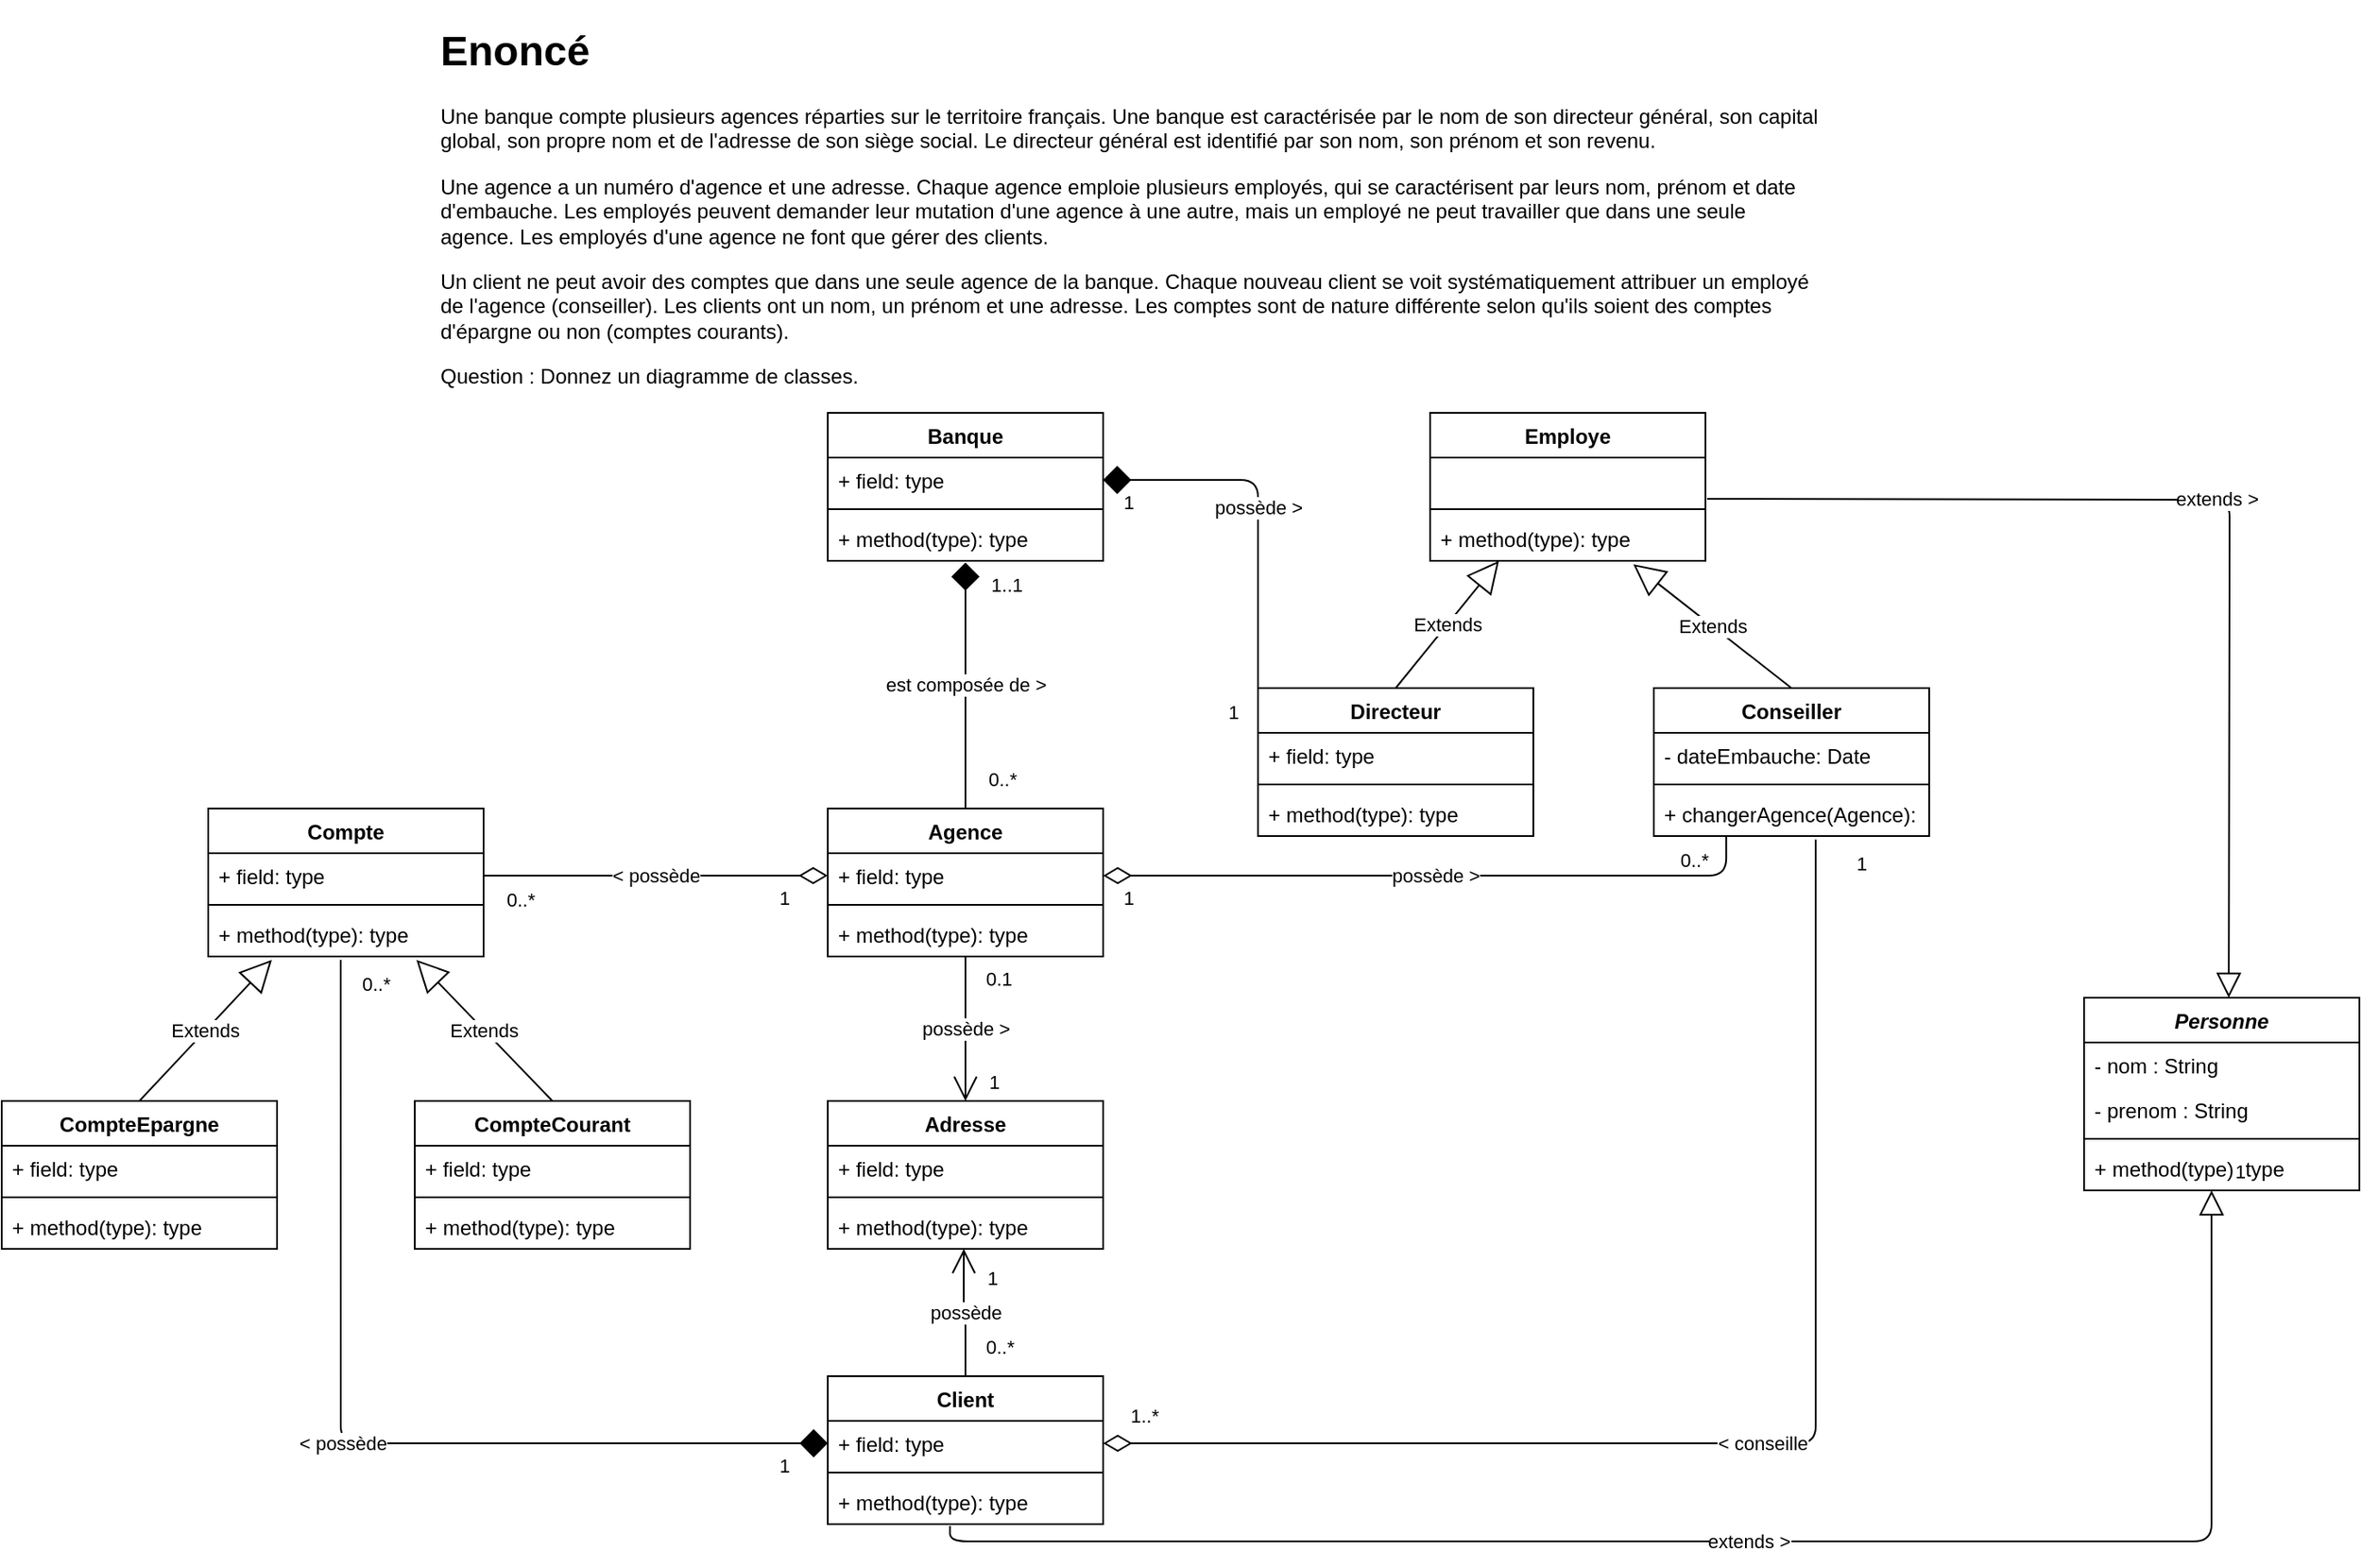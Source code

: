 <mxfile version="13.11.0" type="github">
  <diagram id="krC19Hut35NvwOSP1ype" name="Page-1">
    <mxGraphModel dx="1865" dy="575" grid="1" gridSize="10" guides="1" tooltips="1" connect="1" arrows="1" fold="1" page="1" pageScale="1" pageWidth="827" pageHeight="1169" math="0" shadow="0">
      <root>
        <mxCell id="0" />
        <mxCell id="1" parent="0" />
        <mxCell id="EGsElNwf6ltDPUh6iHsV-1" value="&lt;h1&gt;Enoncé&lt;/h1&gt;&lt;p&gt;Une banque compte plusieurs agences réparties sur le territoire français. Une banque est caractérisée par le nom de son directeur général, son capital global, son propre nom et de l&#39;adresse de son siège social. Le directeur général est identifié par son nom, son prénom et son revenu.&lt;/p&gt;&lt;p&gt;Une agence a un numéro d&#39;agence et une adresse. Chaque agence emploie plusieurs employés, qui se caractérisent par leurs nom, prénom et date d&#39;embauche. Les employés peuvent demander leur mutation d&#39;une agence à une autre, mais un employé ne peut travailler que dans une seule agence. Les employés d&#39;une agence ne font que gérer des clients.&lt;br&gt;&lt;/p&gt;&lt;p&gt;Un client ne peut avoir des comptes que dans une seule agence de la banque. Chaque nouveau client se voit systématiquement attribuer un employé de l&#39;agence (conseiller). Les clients ont un nom, un prénom et une adresse. Les comptes sont de nature différente selon qu&#39;ils soient des comptes d&#39;épargne ou non (comptes courants).&lt;/p&gt;&lt;p&gt;Question : Donnez un diagramme de classes.&lt;/p&gt;" style="text;html=1;strokeColor=none;fillColor=none;spacing=5;spacingTop=-20;whiteSpace=wrap;overflow=hidden;rounded=0;" vertex="1" parent="1">
          <mxGeometry x="10" y="10" width="810" height="220" as="geometry" />
        </mxCell>
        <mxCell id="EGsElNwf6ltDPUh6iHsV-2" value="Banque" style="swimlane;fontStyle=1;align=center;verticalAlign=top;childLayout=stackLayout;horizontal=1;startSize=26;horizontalStack=0;resizeParent=1;resizeParentMax=0;resizeLast=0;collapsible=1;marginBottom=0;" vertex="1" parent="1">
          <mxGeometry x="240" y="240" width="160" height="86" as="geometry" />
        </mxCell>
        <mxCell id="EGsElNwf6ltDPUh6iHsV-3" value="+ field: type" style="text;strokeColor=none;fillColor=none;align=left;verticalAlign=top;spacingLeft=4;spacingRight=4;overflow=hidden;rotatable=0;points=[[0,0.5],[1,0.5]];portConstraint=eastwest;" vertex="1" parent="EGsElNwf6ltDPUh6iHsV-2">
          <mxGeometry y="26" width="160" height="26" as="geometry" />
        </mxCell>
        <mxCell id="EGsElNwf6ltDPUh6iHsV-4" value="" style="line;strokeWidth=1;fillColor=none;align=left;verticalAlign=middle;spacingTop=-1;spacingLeft=3;spacingRight=3;rotatable=0;labelPosition=right;points=[];portConstraint=eastwest;" vertex="1" parent="EGsElNwf6ltDPUh6iHsV-2">
          <mxGeometry y="52" width="160" height="8" as="geometry" />
        </mxCell>
        <mxCell id="EGsElNwf6ltDPUh6iHsV-5" value="+ method(type): type" style="text;strokeColor=none;fillColor=none;align=left;verticalAlign=top;spacingLeft=4;spacingRight=4;overflow=hidden;rotatable=0;points=[[0,0.5],[1,0.5]];portConstraint=eastwest;" vertex="1" parent="EGsElNwf6ltDPUh6iHsV-2">
          <mxGeometry y="60" width="160" height="26" as="geometry" />
        </mxCell>
        <mxCell id="EGsElNwf6ltDPUh6iHsV-6" value="Agence" style="swimlane;fontStyle=1;align=center;verticalAlign=top;childLayout=stackLayout;horizontal=1;startSize=26;horizontalStack=0;resizeParent=1;resizeParentMax=0;resizeLast=0;collapsible=1;marginBottom=0;" vertex="1" parent="1">
          <mxGeometry x="240" y="470" width="160" height="86" as="geometry" />
        </mxCell>
        <mxCell id="EGsElNwf6ltDPUh6iHsV-7" value="+ field: type" style="text;strokeColor=none;fillColor=none;align=left;verticalAlign=top;spacingLeft=4;spacingRight=4;overflow=hidden;rotatable=0;points=[[0,0.5],[1,0.5]];portConstraint=eastwest;" vertex="1" parent="EGsElNwf6ltDPUh6iHsV-6">
          <mxGeometry y="26" width="160" height="26" as="geometry" />
        </mxCell>
        <mxCell id="EGsElNwf6ltDPUh6iHsV-8" value="" style="line;strokeWidth=1;fillColor=none;align=left;verticalAlign=middle;spacingTop=-1;spacingLeft=3;spacingRight=3;rotatable=0;labelPosition=right;points=[];portConstraint=eastwest;" vertex="1" parent="EGsElNwf6ltDPUh6iHsV-6">
          <mxGeometry y="52" width="160" height="8" as="geometry" />
        </mxCell>
        <mxCell id="EGsElNwf6ltDPUh6iHsV-9" value="+ method(type): type" style="text;strokeColor=none;fillColor=none;align=left;verticalAlign=top;spacingLeft=4;spacingRight=4;overflow=hidden;rotatable=0;points=[[0,0.5],[1,0.5]];portConstraint=eastwest;" vertex="1" parent="EGsElNwf6ltDPUh6iHsV-6">
          <mxGeometry y="60" width="160" height="26" as="geometry" />
        </mxCell>
        <mxCell id="EGsElNwf6ltDPUh6iHsV-10" value="Directeur" style="swimlane;fontStyle=1;align=center;verticalAlign=top;childLayout=stackLayout;horizontal=1;startSize=26;horizontalStack=0;resizeParent=1;resizeParentMax=0;resizeLast=0;collapsible=1;marginBottom=0;" vertex="1" parent="1">
          <mxGeometry x="490" y="400" width="160" height="86" as="geometry" />
        </mxCell>
        <mxCell id="EGsElNwf6ltDPUh6iHsV-11" value="+ field: type" style="text;strokeColor=none;fillColor=none;align=left;verticalAlign=top;spacingLeft=4;spacingRight=4;overflow=hidden;rotatable=0;points=[[0,0.5],[1,0.5]];portConstraint=eastwest;" vertex="1" parent="EGsElNwf6ltDPUh6iHsV-10">
          <mxGeometry y="26" width="160" height="26" as="geometry" />
        </mxCell>
        <mxCell id="EGsElNwf6ltDPUh6iHsV-12" value="" style="line;strokeWidth=1;fillColor=none;align=left;verticalAlign=middle;spacingTop=-1;spacingLeft=3;spacingRight=3;rotatable=0;labelPosition=right;points=[];portConstraint=eastwest;" vertex="1" parent="EGsElNwf6ltDPUh6iHsV-10">
          <mxGeometry y="52" width="160" height="8" as="geometry" />
        </mxCell>
        <mxCell id="EGsElNwf6ltDPUh6iHsV-13" value="+ method(type): type" style="text;strokeColor=none;fillColor=none;align=left;verticalAlign=top;spacingLeft=4;spacingRight=4;overflow=hidden;rotatable=0;points=[[0,0.5],[1,0.5]];portConstraint=eastwest;" vertex="1" parent="EGsElNwf6ltDPUh6iHsV-10">
          <mxGeometry y="60" width="160" height="26" as="geometry" />
        </mxCell>
        <mxCell id="EGsElNwf6ltDPUh6iHsV-14" value="Adresse" style="swimlane;fontStyle=1;align=center;verticalAlign=top;childLayout=stackLayout;horizontal=1;startSize=26;horizontalStack=0;resizeParent=1;resizeParentMax=0;resizeLast=0;collapsible=1;marginBottom=0;" vertex="1" parent="1">
          <mxGeometry x="240" y="640" width="160" height="86" as="geometry" />
        </mxCell>
        <mxCell id="EGsElNwf6ltDPUh6iHsV-15" value="+ field: type" style="text;strokeColor=none;fillColor=none;align=left;verticalAlign=top;spacingLeft=4;spacingRight=4;overflow=hidden;rotatable=0;points=[[0,0.5],[1,0.5]];portConstraint=eastwest;" vertex="1" parent="EGsElNwf6ltDPUh6iHsV-14">
          <mxGeometry y="26" width="160" height="26" as="geometry" />
        </mxCell>
        <mxCell id="EGsElNwf6ltDPUh6iHsV-16" value="" style="line;strokeWidth=1;fillColor=none;align=left;verticalAlign=middle;spacingTop=-1;spacingLeft=3;spacingRight=3;rotatable=0;labelPosition=right;points=[];portConstraint=eastwest;" vertex="1" parent="EGsElNwf6ltDPUh6iHsV-14">
          <mxGeometry y="52" width="160" height="8" as="geometry" />
        </mxCell>
        <mxCell id="EGsElNwf6ltDPUh6iHsV-17" value="+ method(type): type" style="text;strokeColor=none;fillColor=none;align=left;verticalAlign=top;spacingLeft=4;spacingRight=4;overflow=hidden;rotatable=0;points=[[0,0.5],[1,0.5]];portConstraint=eastwest;" vertex="1" parent="EGsElNwf6ltDPUh6iHsV-14">
          <mxGeometry y="60" width="160" height="26" as="geometry" />
        </mxCell>
        <mxCell id="EGsElNwf6ltDPUh6iHsV-18" value="Compte" style="swimlane;fontStyle=1;align=center;verticalAlign=top;childLayout=stackLayout;horizontal=1;startSize=26;horizontalStack=0;resizeParent=1;resizeParentMax=0;resizeLast=0;collapsible=1;marginBottom=0;" vertex="1" parent="1">
          <mxGeometry x="-120" y="470" width="160" height="86" as="geometry" />
        </mxCell>
        <mxCell id="EGsElNwf6ltDPUh6iHsV-19" value="+ field: type" style="text;strokeColor=none;fillColor=none;align=left;verticalAlign=top;spacingLeft=4;spacingRight=4;overflow=hidden;rotatable=0;points=[[0,0.5],[1,0.5]];portConstraint=eastwest;" vertex="1" parent="EGsElNwf6ltDPUh6iHsV-18">
          <mxGeometry y="26" width="160" height="26" as="geometry" />
        </mxCell>
        <mxCell id="EGsElNwf6ltDPUh6iHsV-20" value="" style="line;strokeWidth=1;fillColor=none;align=left;verticalAlign=middle;spacingTop=-1;spacingLeft=3;spacingRight=3;rotatable=0;labelPosition=right;points=[];portConstraint=eastwest;" vertex="1" parent="EGsElNwf6ltDPUh6iHsV-18">
          <mxGeometry y="52" width="160" height="8" as="geometry" />
        </mxCell>
        <mxCell id="EGsElNwf6ltDPUh6iHsV-21" value="+ method(type): type" style="text;strokeColor=none;fillColor=none;align=left;verticalAlign=top;spacingLeft=4;spacingRight=4;overflow=hidden;rotatable=0;points=[[0,0.5],[1,0.5]];portConstraint=eastwest;" vertex="1" parent="EGsElNwf6ltDPUh6iHsV-18">
          <mxGeometry y="60" width="160" height="26" as="geometry" />
        </mxCell>
        <mxCell id="EGsElNwf6ltDPUh6iHsV-22" value="CompteEpargne" style="swimlane;fontStyle=1;align=center;verticalAlign=top;childLayout=stackLayout;horizontal=1;startSize=26;horizontalStack=0;resizeParent=1;resizeParentMax=0;resizeLast=0;collapsible=1;marginBottom=0;" vertex="1" parent="1">
          <mxGeometry x="-240" y="640" width="160" height="86" as="geometry" />
        </mxCell>
        <mxCell id="EGsElNwf6ltDPUh6iHsV-23" value="+ field: type" style="text;strokeColor=none;fillColor=none;align=left;verticalAlign=top;spacingLeft=4;spacingRight=4;overflow=hidden;rotatable=0;points=[[0,0.5],[1,0.5]];portConstraint=eastwest;" vertex="1" parent="EGsElNwf6ltDPUh6iHsV-22">
          <mxGeometry y="26" width="160" height="26" as="geometry" />
        </mxCell>
        <mxCell id="EGsElNwf6ltDPUh6iHsV-24" value="" style="line;strokeWidth=1;fillColor=none;align=left;verticalAlign=middle;spacingTop=-1;spacingLeft=3;spacingRight=3;rotatable=0;labelPosition=right;points=[];portConstraint=eastwest;" vertex="1" parent="EGsElNwf6ltDPUh6iHsV-22">
          <mxGeometry y="52" width="160" height="8" as="geometry" />
        </mxCell>
        <mxCell id="EGsElNwf6ltDPUh6iHsV-25" value="+ method(type): type" style="text;strokeColor=none;fillColor=none;align=left;verticalAlign=top;spacingLeft=4;spacingRight=4;overflow=hidden;rotatable=0;points=[[0,0.5],[1,0.5]];portConstraint=eastwest;" vertex="1" parent="EGsElNwf6ltDPUh6iHsV-22">
          <mxGeometry y="60" width="160" height="26" as="geometry" />
        </mxCell>
        <mxCell id="EGsElNwf6ltDPUh6iHsV-26" value="CompteCourant" style="swimlane;fontStyle=1;align=center;verticalAlign=top;childLayout=stackLayout;horizontal=1;startSize=26;horizontalStack=0;resizeParent=1;resizeParentMax=0;resizeLast=0;collapsible=1;marginBottom=0;" vertex="1" parent="1">
          <mxGeometry y="640" width="160" height="86" as="geometry" />
        </mxCell>
        <mxCell id="EGsElNwf6ltDPUh6iHsV-27" value="+ field: type" style="text;strokeColor=none;fillColor=none;align=left;verticalAlign=top;spacingLeft=4;spacingRight=4;overflow=hidden;rotatable=0;points=[[0,0.5],[1,0.5]];portConstraint=eastwest;" vertex="1" parent="EGsElNwf6ltDPUh6iHsV-26">
          <mxGeometry y="26" width="160" height="26" as="geometry" />
        </mxCell>
        <mxCell id="EGsElNwf6ltDPUh6iHsV-28" value="" style="line;strokeWidth=1;fillColor=none;align=left;verticalAlign=middle;spacingTop=-1;spacingLeft=3;spacingRight=3;rotatable=0;labelPosition=right;points=[];portConstraint=eastwest;" vertex="1" parent="EGsElNwf6ltDPUh6iHsV-26">
          <mxGeometry y="52" width="160" height="8" as="geometry" />
        </mxCell>
        <mxCell id="EGsElNwf6ltDPUh6iHsV-29" value="+ method(type): type" style="text;strokeColor=none;fillColor=none;align=left;verticalAlign=top;spacingLeft=4;spacingRight=4;overflow=hidden;rotatable=0;points=[[0,0.5],[1,0.5]];portConstraint=eastwest;" vertex="1" parent="EGsElNwf6ltDPUh6iHsV-26">
          <mxGeometry y="60" width="160" height="26" as="geometry" />
        </mxCell>
        <mxCell id="EGsElNwf6ltDPUh6iHsV-30" value="Employe" style="swimlane;fontStyle=1;align=center;verticalAlign=top;childLayout=stackLayout;horizontal=1;startSize=26;horizontalStack=0;resizeParent=1;resizeParentMax=0;resizeLast=0;collapsible=1;marginBottom=0;" vertex="1" parent="1">
          <mxGeometry x="590" y="240" width="160" height="86" as="geometry" />
        </mxCell>
        <mxCell id="EGsElNwf6ltDPUh6iHsV-31" value=" " style="text;strokeColor=none;fillColor=none;align=left;verticalAlign=top;spacingLeft=4;spacingRight=4;overflow=hidden;rotatable=0;points=[[0,0.5],[1,0.5]];portConstraint=eastwest;" vertex="1" parent="EGsElNwf6ltDPUh6iHsV-30">
          <mxGeometry y="26" width="160" height="26" as="geometry" />
        </mxCell>
        <mxCell id="EGsElNwf6ltDPUh6iHsV-32" value="" style="line;strokeWidth=1;fillColor=none;align=left;verticalAlign=middle;spacingTop=-1;spacingLeft=3;spacingRight=3;rotatable=0;labelPosition=right;points=[];portConstraint=eastwest;" vertex="1" parent="EGsElNwf6ltDPUh6iHsV-30">
          <mxGeometry y="52" width="160" height="8" as="geometry" />
        </mxCell>
        <mxCell id="EGsElNwf6ltDPUh6iHsV-33" value="+ method(type): type" style="text;strokeColor=none;fillColor=none;align=left;verticalAlign=top;spacingLeft=4;spacingRight=4;overflow=hidden;rotatable=0;points=[[0,0.5],[1,0.5]];portConstraint=eastwest;" vertex="1" parent="EGsElNwf6ltDPUh6iHsV-30">
          <mxGeometry y="60" width="160" height="26" as="geometry" />
        </mxCell>
        <mxCell id="EGsElNwf6ltDPUh6iHsV-35" value="est composée de &amp;gt; " style="endArrow=none;html=1;endSize=12;startArrow=diamond;startSize=14;startFill=1;edgeStyle=orthogonalEdgeStyle;exitX=0.5;exitY=1.038;exitDx=0;exitDy=0;exitPerimeter=0;entryX=0.5;entryY=0;entryDx=0;entryDy=0;endFill=0;" edge="1" parent="1" source="EGsElNwf6ltDPUh6iHsV-5" target="EGsElNwf6ltDPUh6iHsV-6">
          <mxGeometry relative="1" as="geometry">
            <mxPoint x="380" y="370" as="sourcePoint" />
            <mxPoint x="540" y="370" as="targetPoint" />
          </mxGeometry>
        </mxCell>
        <mxCell id="EGsElNwf6ltDPUh6iHsV-36" value="&amp;nbsp;1..1" style="edgeLabel;resizable=0;html=1;align=left;verticalAlign=top;" connectable="0" vertex="1" parent="EGsElNwf6ltDPUh6iHsV-35">
          <mxGeometry x="-1" relative="1" as="geometry">
            <mxPoint x="10" as="offset" />
          </mxGeometry>
        </mxCell>
        <mxCell id="EGsElNwf6ltDPUh6iHsV-37" value="0..*" style="edgeLabel;resizable=0;html=1;align=right;verticalAlign=top;" connectable="0" vertex="1" parent="EGsElNwf6ltDPUh6iHsV-35">
          <mxGeometry x="1" relative="1" as="geometry">
            <mxPoint x="30" y="-29.99" as="offset" />
          </mxGeometry>
        </mxCell>
        <mxCell id="EGsElNwf6ltDPUh6iHsV-38" value="Extends" style="endArrow=block;endSize=16;endFill=0;html=1;exitX=0.5;exitY=0;exitDx=0;exitDy=0;entryX=0.231;entryY=1.077;entryDx=0;entryDy=0;entryPerimeter=0;" edge="1" parent="1" source="EGsElNwf6ltDPUh6iHsV-22" target="EGsElNwf6ltDPUh6iHsV-21">
          <mxGeometry width="160" relative="1" as="geometry">
            <mxPoint x="-380" y="520" as="sourcePoint" />
            <mxPoint x="-220" y="520" as="targetPoint" />
          </mxGeometry>
        </mxCell>
        <mxCell id="EGsElNwf6ltDPUh6iHsV-39" value="Extends" style="endArrow=block;endSize=16;endFill=0;html=1;exitX=0.5;exitY=0;exitDx=0;exitDy=0;entryX=0.756;entryY=1.077;entryDx=0;entryDy=0;entryPerimeter=0;" edge="1" parent="1" source="EGsElNwf6ltDPUh6iHsV-26" target="EGsElNwf6ltDPUh6iHsV-21">
          <mxGeometry width="160" relative="1" as="geometry">
            <mxPoint x="-160" y="640" as="sourcePoint" />
            <mxPoint x="-40" y="566.988" as="targetPoint" />
          </mxGeometry>
        </mxCell>
        <mxCell id="EGsElNwf6ltDPUh6iHsV-40" value="possède &amp;gt;" style="endArrow=open;html=1;endSize=12;startArrow=none;startSize=14;startFill=0;edgeStyle=orthogonalEdgeStyle;exitX=0.5;exitY=1;exitDx=0;exitDy=0;entryX=0.5;entryY=0;entryDx=0;entryDy=0;endFill=0;" edge="1" parent="1" source="EGsElNwf6ltDPUh6iHsV-6" target="EGsElNwf6ltDPUh6iHsV-14">
          <mxGeometry relative="1" as="geometry">
            <mxPoint x="500" y="600" as="sourcePoint" />
            <mxPoint x="660" y="600" as="targetPoint" />
          </mxGeometry>
        </mxCell>
        <mxCell id="EGsElNwf6ltDPUh6iHsV-41" value="0.1" style="edgeLabel;resizable=0;html=1;align=left;verticalAlign=top;" connectable="0" vertex="1" parent="EGsElNwf6ltDPUh6iHsV-40">
          <mxGeometry x="-1" relative="1" as="geometry">
            <mxPoint x="10" as="offset" />
          </mxGeometry>
        </mxCell>
        <mxCell id="EGsElNwf6ltDPUh6iHsV-42" value="1" style="edgeLabel;resizable=0;html=1;align=right;verticalAlign=top;" connectable="0" vertex="1" parent="EGsElNwf6ltDPUh6iHsV-40">
          <mxGeometry x="1" relative="1" as="geometry">
            <mxPoint x="20" y="-24" as="offset" />
          </mxGeometry>
        </mxCell>
        <mxCell id="EGsElNwf6ltDPUh6iHsV-43" value="possède &amp;gt;" style="endArrow=none;html=1;endSize=12;startArrow=diamondThin;startSize=14;startFill=0;edgeStyle=orthogonalEdgeStyle;exitX=1;exitY=0.5;exitDx=0;exitDy=0;endFill=0;entryX=0.263;entryY=1;entryDx=0;entryDy=0;entryPerimeter=0;" edge="1" parent="1" source="EGsElNwf6ltDPUh6iHsV-7" target="EGsElNwf6ltDPUh6iHsV-50">
          <mxGeometry relative="1" as="geometry">
            <mxPoint x="450" y="556" as="sourcePoint" />
            <mxPoint x="440" y="440" as="targetPoint" />
          </mxGeometry>
        </mxCell>
        <mxCell id="EGsElNwf6ltDPUh6iHsV-44" value="1" style="edgeLabel;resizable=0;html=1;align=left;verticalAlign=top;" connectable="0" vertex="1" parent="EGsElNwf6ltDPUh6iHsV-43">
          <mxGeometry x="-1" relative="1" as="geometry">
            <mxPoint x="10" as="offset" />
          </mxGeometry>
        </mxCell>
        <mxCell id="EGsElNwf6ltDPUh6iHsV-45" value="0..*" style="edgeLabel;resizable=0;html=1;align=right;verticalAlign=top;" connectable="0" vertex="1" parent="EGsElNwf6ltDPUh6iHsV-43">
          <mxGeometry x="1" relative="1" as="geometry">
            <mxPoint x="-10" y="1" as="offset" />
          </mxGeometry>
        </mxCell>
        <mxCell id="EGsElNwf6ltDPUh6iHsV-47" value="Conseiller" style="swimlane;fontStyle=1;align=center;verticalAlign=top;childLayout=stackLayout;horizontal=1;startSize=26;horizontalStack=0;resizeParent=1;resizeParentMax=0;resizeLast=0;collapsible=1;marginBottom=0;" vertex="1" parent="1">
          <mxGeometry x="720" y="400" width="160" height="86" as="geometry" />
        </mxCell>
        <mxCell id="EGsElNwf6ltDPUh6iHsV-48" value="- dateEmbauche: Date " style="text;strokeColor=none;fillColor=none;align=left;verticalAlign=top;spacingLeft=4;spacingRight=4;overflow=hidden;rotatable=0;points=[[0,0.5],[1,0.5]];portConstraint=eastwest;" vertex="1" parent="EGsElNwf6ltDPUh6iHsV-47">
          <mxGeometry y="26" width="160" height="26" as="geometry" />
        </mxCell>
        <mxCell id="EGsElNwf6ltDPUh6iHsV-49" value="" style="line;strokeWidth=1;fillColor=none;align=left;verticalAlign=middle;spacingTop=-1;spacingLeft=3;spacingRight=3;rotatable=0;labelPosition=right;points=[];portConstraint=eastwest;" vertex="1" parent="EGsElNwf6ltDPUh6iHsV-47">
          <mxGeometry y="52" width="160" height="8" as="geometry" />
        </mxCell>
        <mxCell id="EGsElNwf6ltDPUh6iHsV-50" value="+ changerAgence(Agence): " style="text;strokeColor=none;fillColor=none;align=left;verticalAlign=top;spacingLeft=4;spacingRight=4;overflow=hidden;rotatable=0;points=[[0,0.5],[1,0.5]];portConstraint=eastwest;" vertex="1" parent="EGsElNwf6ltDPUh6iHsV-47">
          <mxGeometry y="60" width="160" height="26" as="geometry" />
        </mxCell>
        <mxCell id="EGsElNwf6ltDPUh6iHsV-51" value="Extends" style="endArrow=block;endSize=16;endFill=0;html=1;exitX=0.5;exitY=0;exitDx=0;exitDy=0;entryX=0.25;entryY=1;entryDx=0;entryDy=0;" edge="1" parent="1" source="EGsElNwf6ltDPUh6iHsV-10" target="EGsElNwf6ltDPUh6iHsV-30">
          <mxGeometry width="160" relative="1" as="geometry">
            <mxPoint x="555" y="629.01" as="sourcePoint" />
            <mxPoint x="675" y="555.998" as="targetPoint" />
          </mxGeometry>
        </mxCell>
        <mxCell id="EGsElNwf6ltDPUh6iHsV-52" value="Extends" style="endArrow=block;endSize=16;endFill=0;html=1;exitX=0.5;exitY=0;exitDx=0;exitDy=0;entryX=0.738;entryY=1.077;entryDx=0;entryDy=0;entryPerimeter=0;" edge="1" parent="1" source="EGsElNwf6ltDPUh6iHsV-47" target="EGsElNwf6ltDPUh6iHsV-33">
          <mxGeometry width="160" relative="1" as="geometry">
            <mxPoint x="720" y="627" as="sourcePoint" />
            <mxPoint x="678" y="558" as="targetPoint" />
          </mxGeometry>
        </mxCell>
        <mxCell id="EGsElNwf6ltDPUh6iHsV-53" value="&amp;lt; possède" style="endArrow=none;html=1;endSize=12;startArrow=diamondThin;startSize=14;startFill=0;edgeStyle=orthogonalEdgeStyle;exitX=0;exitY=0.5;exitDx=0;exitDy=0;entryX=1;entryY=0.5;entryDx=0;entryDy=0;endFill=0;" edge="1" parent="1" source="EGsElNwf6ltDPUh6iHsV-7" target="EGsElNwf6ltDPUh6iHsV-19">
          <mxGeometry relative="1" as="geometry">
            <mxPoint x="10" y="430" as="sourcePoint" />
            <mxPoint x="210" y="430" as="targetPoint" />
          </mxGeometry>
        </mxCell>
        <mxCell id="EGsElNwf6ltDPUh6iHsV-54" value="1" style="edgeLabel;resizable=0;html=1;align=left;verticalAlign=top;" connectable="0" vertex="1" parent="EGsElNwf6ltDPUh6iHsV-53">
          <mxGeometry x="-1" relative="1" as="geometry">
            <mxPoint x="-30" as="offset" />
          </mxGeometry>
        </mxCell>
        <mxCell id="EGsElNwf6ltDPUh6iHsV-55" value="0..*" style="edgeLabel;resizable=0;html=1;align=right;verticalAlign=top;" connectable="0" vertex="1" parent="EGsElNwf6ltDPUh6iHsV-53">
          <mxGeometry x="1" relative="1" as="geometry">
            <mxPoint x="30" y="1" as="offset" />
          </mxGeometry>
        </mxCell>
        <mxCell id="EGsElNwf6ltDPUh6iHsV-56" value="possède &amp;gt;" style="endArrow=none;html=1;endSize=12;startArrow=diamond;startSize=14;startFill=1;edgeStyle=orthogonalEdgeStyle;exitX=1;exitY=0.5;exitDx=0;exitDy=0;entryX=0;entryY=0;entryDx=0;entryDy=0;endFill=0;" edge="1" parent="1" source="EGsElNwf6ltDPUh6iHsV-3" target="EGsElNwf6ltDPUh6iHsV-10">
          <mxGeometry relative="1" as="geometry">
            <mxPoint x="400" y="584" as="sourcePoint" />
            <mxPoint x="600" y="584" as="targetPoint" />
          </mxGeometry>
        </mxCell>
        <mxCell id="EGsElNwf6ltDPUh6iHsV-57" value="1" style="edgeLabel;resizable=0;html=1;align=left;verticalAlign=top;" connectable="0" vertex="1" parent="EGsElNwf6ltDPUh6iHsV-56">
          <mxGeometry x="-1" relative="1" as="geometry">
            <mxPoint x="10" as="offset" />
          </mxGeometry>
        </mxCell>
        <mxCell id="EGsElNwf6ltDPUh6iHsV-58" value="1" style="edgeLabel;resizable=0;html=1;align=right;verticalAlign=top;" connectable="0" vertex="1" parent="EGsElNwf6ltDPUh6iHsV-56">
          <mxGeometry x="1" relative="1" as="geometry">
            <mxPoint x="-10" y="1" as="offset" />
          </mxGeometry>
        </mxCell>
        <mxCell id="EGsElNwf6ltDPUh6iHsV-59" value="Client" style="swimlane;fontStyle=1;align=center;verticalAlign=top;childLayout=stackLayout;horizontal=1;startSize=26;horizontalStack=0;resizeParent=1;resizeParentMax=0;resizeLast=0;collapsible=1;marginBottom=0;" vertex="1" parent="1">
          <mxGeometry x="240" y="800" width="160" height="86" as="geometry" />
        </mxCell>
        <mxCell id="EGsElNwf6ltDPUh6iHsV-60" value="+ field: type" style="text;strokeColor=none;fillColor=none;align=left;verticalAlign=top;spacingLeft=4;spacingRight=4;overflow=hidden;rotatable=0;points=[[0,0.5],[1,0.5]];portConstraint=eastwest;" vertex="1" parent="EGsElNwf6ltDPUh6iHsV-59">
          <mxGeometry y="26" width="160" height="26" as="geometry" />
        </mxCell>
        <mxCell id="EGsElNwf6ltDPUh6iHsV-61" value="" style="line;strokeWidth=1;fillColor=none;align=left;verticalAlign=middle;spacingTop=-1;spacingLeft=3;spacingRight=3;rotatable=0;labelPosition=right;points=[];portConstraint=eastwest;" vertex="1" parent="EGsElNwf6ltDPUh6iHsV-59">
          <mxGeometry y="52" width="160" height="8" as="geometry" />
        </mxCell>
        <mxCell id="EGsElNwf6ltDPUh6iHsV-62" value="+ method(type): type" style="text;strokeColor=none;fillColor=none;align=left;verticalAlign=top;spacingLeft=4;spacingRight=4;overflow=hidden;rotatable=0;points=[[0,0.5],[1,0.5]];portConstraint=eastwest;" vertex="1" parent="EGsElNwf6ltDPUh6iHsV-59">
          <mxGeometry y="60" width="160" height="26" as="geometry" />
        </mxCell>
        <mxCell id="EGsElNwf6ltDPUh6iHsV-63" value="&amp;lt; possède" style="endArrow=none;html=1;endSize=12;startArrow=diamond;startSize=14;startFill=1;edgeStyle=orthogonalEdgeStyle;exitX=0;exitY=0.5;exitDx=0;exitDy=0;entryX=0.481;entryY=1.077;entryDx=0;entryDy=0;endFill=0;entryPerimeter=0;" edge="1" parent="1" source="EGsElNwf6ltDPUh6iHsV-60" target="EGsElNwf6ltDPUh6iHsV-21">
          <mxGeometry relative="1" as="geometry">
            <mxPoint x="160" y="842.5" as="sourcePoint" />
            <mxPoint x="-40" y="842.5" as="targetPoint" />
            <Array as="points">
              <mxPoint x="-43" y="839" />
            </Array>
          </mxGeometry>
        </mxCell>
        <mxCell id="EGsElNwf6ltDPUh6iHsV-64" value="1" style="edgeLabel;resizable=0;html=1;align=left;verticalAlign=top;" connectable="0" vertex="1" parent="EGsElNwf6ltDPUh6iHsV-63">
          <mxGeometry x="-1" relative="1" as="geometry">
            <mxPoint x="-30" as="offset" />
          </mxGeometry>
        </mxCell>
        <mxCell id="EGsElNwf6ltDPUh6iHsV-65" value="0..*" style="edgeLabel;resizable=0;html=1;align=right;verticalAlign=top;" connectable="0" vertex="1" parent="EGsElNwf6ltDPUh6iHsV-63">
          <mxGeometry x="1" relative="1" as="geometry">
            <mxPoint x="30" y="1" as="offset" />
          </mxGeometry>
        </mxCell>
        <mxCell id="EGsElNwf6ltDPUh6iHsV-66" value="&amp;lt; conseille" style="endArrow=none;html=1;endSize=12;startArrow=diamondThin;startSize=14;startFill=0;edgeStyle=orthogonalEdgeStyle;entryX=0.588;entryY=1.077;entryDx=0;entryDy=0;endFill=0;entryPerimeter=0;exitX=1;exitY=0.5;exitDx=0;exitDy=0;" edge="1" parent="1" source="EGsElNwf6ltDPUh6iHsV-60" target="EGsElNwf6ltDPUh6iHsV-50">
          <mxGeometry relative="1" as="geometry">
            <mxPoint x="520" y="840" as="sourcePoint" />
            <mxPoint x="760" y="726.002" as="targetPoint" />
            <Array as="points">
              <mxPoint x="814" y="839" />
            </Array>
          </mxGeometry>
        </mxCell>
        <mxCell id="EGsElNwf6ltDPUh6iHsV-67" value="1..*" style="edgeLabel;resizable=0;html=1;align=left;verticalAlign=top;" connectable="0" vertex="1" parent="EGsElNwf6ltDPUh6iHsV-66">
          <mxGeometry x="-1" relative="1" as="geometry">
            <mxPoint x="14" y="-29" as="offset" />
          </mxGeometry>
        </mxCell>
        <mxCell id="EGsElNwf6ltDPUh6iHsV-68" value="1" style="edgeLabel;resizable=0;html=1;align=right;verticalAlign=top;" connectable="0" vertex="1" parent="EGsElNwf6ltDPUh6iHsV-66">
          <mxGeometry x="1" relative="1" as="geometry">
            <mxPoint x="30" y="1" as="offset" />
          </mxGeometry>
        </mxCell>
        <mxCell id="EGsElNwf6ltDPUh6iHsV-71" value="possède " style="endArrow=open;html=1;endSize=12;startArrow=none;startSize=14;startFill=0;edgeStyle=orthogonalEdgeStyle;exitX=0.5;exitY=0;exitDx=0;exitDy=0;entryX=0.494;entryY=1;entryDx=0;entryDy=0;endFill=0;entryPerimeter=0;" edge="1" parent="1" source="EGsElNwf6ltDPUh6iHsV-59" target="EGsElNwf6ltDPUh6iHsV-17">
          <mxGeometry relative="1" as="geometry">
            <mxPoint x="520" y="640" as="sourcePoint" />
            <mxPoint x="520" y="724" as="targetPoint" />
          </mxGeometry>
        </mxCell>
        <mxCell id="EGsElNwf6ltDPUh6iHsV-72" value="0..*" style="edgeLabel;resizable=0;html=1;align=left;verticalAlign=top;" connectable="0" vertex="1" parent="EGsElNwf6ltDPUh6iHsV-71">
          <mxGeometry x="-1" relative="1" as="geometry">
            <mxPoint x="10" y="-30" as="offset" />
          </mxGeometry>
        </mxCell>
        <mxCell id="EGsElNwf6ltDPUh6iHsV-73" value="1" style="edgeLabel;resizable=0;html=1;align=right;verticalAlign=top;" connectable="0" vertex="1" parent="EGsElNwf6ltDPUh6iHsV-71">
          <mxGeometry x="1" relative="1" as="geometry">
            <mxPoint x="20" y="4" as="offset" />
          </mxGeometry>
        </mxCell>
        <mxCell id="EGsElNwf6ltDPUh6iHsV-74" value="Personne" style="swimlane;fontStyle=3;align=center;verticalAlign=top;childLayout=stackLayout;horizontal=1;startSize=26;horizontalStack=0;resizeParent=1;resizeParentMax=0;resizeLast=0;collapsible=1;marginBottom=0;" vertex="1" parent="1">
          <mxGeometry x="970" y="580" width="160" height="112" as="geometry" />
        </mxCell>
        <mxCell id="EGsElNwf6ltDPUh6iHsV-75" value="- nom : String" style="text;strokeColor=none;fillColor=none;align=left;verticalAlign=top;spacingLeft=4;spacingRight=4;overflow=hidden;rotatable=0;points=[[0,0.5],[1,0.5]];portConstraint=eastwest;" vertex="1" parent="EGsElNwf6ltDPUh6iHsV-74">
          <mxGeometry y="26" width="160" height="26" as="geometry" />
        </mxCell>
        <mxCell id="EGsElNwf6ltDPUh6iHsV-86" value="- prenom : String" style="text;strokeColor=none;fillColor=none;align=left;verticalAlign=top;spacingLeft=4;spacingRight=4;overflow=hidden;rotatable=0;points=[[0,0.5],[1,0.5]];portConstraint=eastwest;" vertex="1" parent="EGsElNwf6ltDPUh6iHsV-74">
          <mxGeometry y="52" width="160" height="26" as="geometry" />
        </mxCell>
        <mxCell id="EGsElNwf6ltDPUh6iHsV-76" value="" style="line;strokeWidth=1;fillColor=none;align=left;verticalAlign=middle;spacingTop=-1;spacingLeft=3;spacingRight=3;rotatable=0;labelPosition=right;points=[];portConstraint=eastwest;" vertex="1" parent="EGsElNwf6ltDPUh6iHsV-74">
          <mxGeometry y="78" width="160" height="8" as="geometry" />
        </mxCell>
        <mxCell id="EGsElNwf6ltDPUh6iHsV-77" value="+ method(type): type" style="text;strokeColor=none;fillColor=none;align=left;verticalAlign=top;spacingLeft=4;spacingRight=4;overflow=hidden;rotatable=0;points=[[0,0.5],[1,0.5]];portConstraint=eastwest;" vertex="1" parent="EGsElNwf6ltDPUh6iHsV-74">
          <mxGeometry y="86" width="160" height="26" as="geometry" />
        </mxCell>
        <mxCell id="EGsElNwf6ltDPUh6iHsV-81" value="extends &amp;gt;" style="endArrow=block;html=1;endSize=12;startArrow=none;startSize=14;startFill=0;edgeStyle=orthogonalEdgeStyle;exitX=0.444;exitY=1.038;exitDx=0;exitDy=0;entryX=0.463;entryY=1;entryDx=0;entryDy=0;endFill=0;exitPerimeter=0;entryPerimeter=0;" edge="1" parent="1" source="EGsElNwf6ltDPUh6iHsV-62" target="EGsElNwf6ltDPUh6iHsV-77">
          <mxGeometry relative="1" as="geometry">
            <mxPoint x="890" y="920" as="sourcePoint" />
            <mxPoint x="890" y="1004" as="targetPoint" />
          </mxGeometry>
        </mxCell>
        <mxCell id="EGsElNwf6ltDPUh6iHsV-83" value="1" style="edgeLabel;resizable=0;html=1;align=right;verticalAlign=top;" connectable="0" vertex="1" parent="EGsElNwf6ltDPUh6iHsV-81">
          <mxGeometry x="1" relative="1" as="geometry">
            <mxPoint x="20" y="-24" as="offset" />
          </mxGeometry>
        </mxCell>
        <mxCell id="EGsElNwf6ltDPUh6iHsV-84" value="extends &amp;gt;" style="endArrow=block;html=1;endSize=12;startArrow=none;startSize=14;startFill=0;edgeStyle=orthogonalEdgeStyle;entryX=0.463;entryY=1;entryDx=0;entryDy=0;endFill=0;entryPerimeter=0;exitX=1.006;exitY=-0.077;exitDx=0;exitDy=0;exitPerimeter=0;" edge="1" parent="1">
          <mxGeometry relative="1" as="geometry">
            <mxPoint x="750.96" y="289.998" as="sourcePoint" />
            <mxPoint x="1054.08" y="580" as="targetPoint" />
          </mxGeometry>
        </mxCell>
      </root>
    </mxGraphModel>
  </diagram>
</mxfile>
